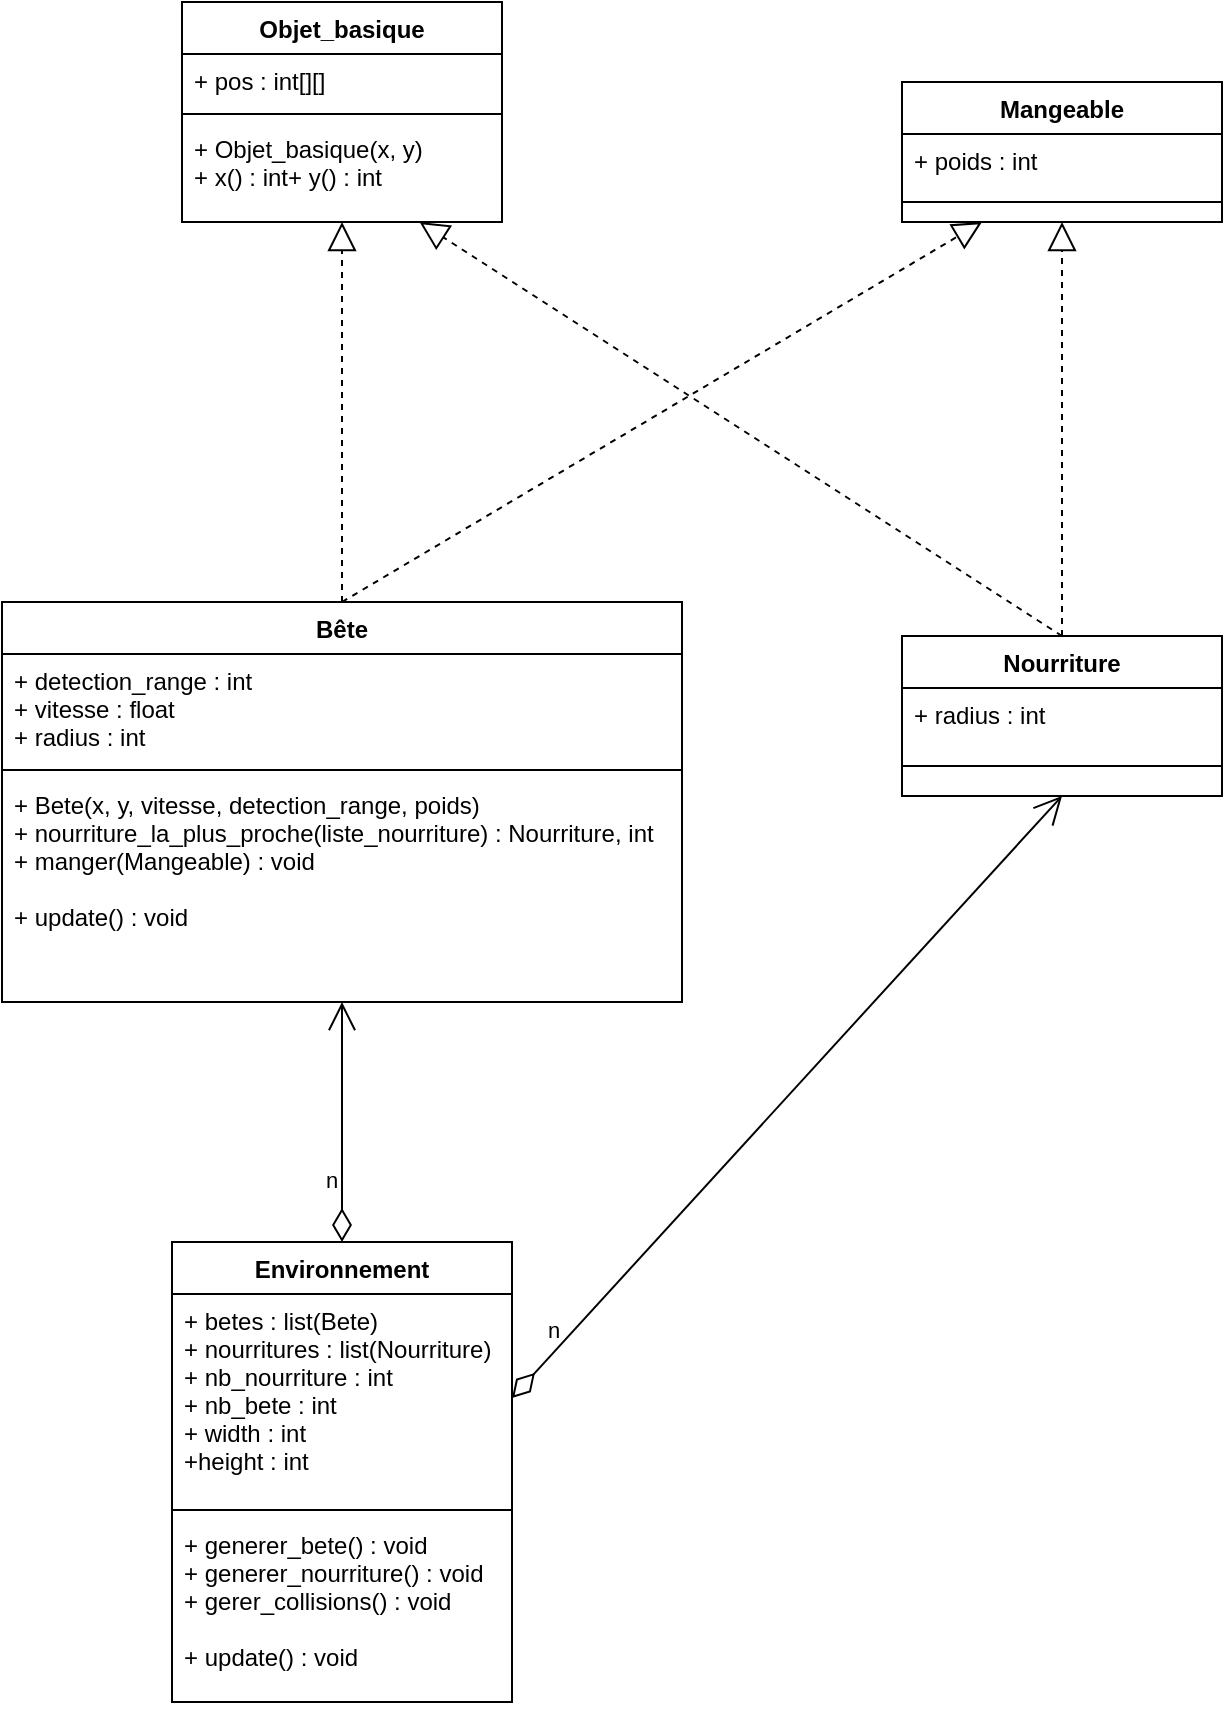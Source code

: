 <mxfile version="18.0.7" type="device"><diagram id="fMMNmJeQakRJYkzDXKGy" name="Page-1"><mxGraphModel dx="1337" dy="664" grid="1" gridSize="10" guides="1" tooltips="1" connect="1" arrows="1" fold="1" page="1" pageScale="1" pageWidth="827" pageHeight="1169" math="0" shadow="0"><root><mxCell id="0"/><mxCell id="1" parent="0"/><mxCell id="RNiCI-s8o_Sw3AR8RKVV-4" value="Bête" style="swimlane;fontStyle=1;align=center;verticalAlign=top;childLayout=stackLayout;horizontal=1;startSize=26;horizontalStack=0;resizeParent=1;resizeParentMax=0;resizeLast=0;collapsible=1;marginBottom=0;" vertex="1" parent="1"><mxGeometry x="70" y="310" width="340" height="200" as="geometry"/></mxCell><mxCell id="RNiCI-s8o_Sw3AR8RKVV-5" value="+ detection_range : int&#xA;+ vitesse : float&#xA;+ radius : int&#xA;&#xA;" style="text;strokeColor=none;fillColor=none;align=left;verticalAlign=top;spacingLeft=4;spacingRight=4;overflow=hidden;rotatable=0;points=[[0,0.5],[1,0.5]];portConstraint=eastwest;" vertex="1" parent="RNiCI-s8o_Sw3AR8RKVV-4"><mxGeometry y="26" width="340" height="54" as="geometry"/></mxCell><mxCell id="RNiCI-s8o_Sw3AR8RKVV-6" value="" style="line;strokeWidth=1;fillColor=none;align=left;verticalAlign=middle;spacingTop=-1;spacingLeft=3;spacingRight=3;rotatable=0;labelPosition=right;points=[];portConstraint=eastwest;" vertex="1" parent="RNiCI-s8o_Sw3AR8RKVV-4"><mxGeometry y="80" width="340" height="8" as="geometry"/></mxCell><mxCell id="RNiCI-s8o_Sw3AR8RKVV-7" value="+ Bete(x, y, vitesse, detection_range, poids)&#xA;+ nourriture_la_plus_proche(liste_nourriture) : Nourriture, int&#xA;+ manger(Mangeable) : void&#xA;&#xA;+ update() : void&#xA;" style="text;strokeColor=none;fillColor=none;align=left;verticalAlign=top;spacingLeft=4;spacingRight=4;overflow=hidden;rotatable=0;points=[[0,0.5],[1,0.5]];portConstraint=eastwest;" vertex="1" parent="RNiCI-s8o_Sw3AR8RKVV-4"><mxGeometry y="88" width="340" height="112" as="geometry"/></mxCell><mxCell id="RNiCI-s8o_Sw3AR8RKVV-8" value="Objet_basique" style="swimlane;fontStyle=1;align=center;verticalAlign=top;childLayout=stackLayout;horizontal=1;startSize=26;horizontalStack=0;resizeParent=1;resizeParentMax=0;resizeLast=0;collapsible=1;marginBottom=0;" vertex="1" parent="1"><mxGeometry x="160" y="10" width="160" height="110" as="geometry"/></mxCell><mxCell id="RNiCI-s8o_Sw3AR8RKVV-9" value="+ pos : int[][]" style="text;strokeColor=none;fillColor=none;align=left;verticalAlign=top;spacingLeft=4;spacingRight=4;overflow=hidden;rotatable=0;points=[[0,0.5],[1,0.5]];portConstraint=eastwest;" vertex="1" parent="RNiCI-s8o_Sw3AR8RKVV-8"><mxGeometry y="26" width="160" height="26" as="geometry"/></mxCell><mxCell id="RNiCI-s8o_Sw3AR8RKVV-10" value="" style="line;strokeWidth=1;fillColor=none;align=left;verticalAlign=middle;spacingTop=-1;spacingLeft=3;spacingRight=3;rotatable=0;labelPosition=right;points=[];portConstraint=eastwest;" vertex="1" parent="RNiCI-s8o_Sw3AR8RKVV-8"><mxGeometry y="52" width="160" height="8" as="geometry"/></mxCell><mxCell id="RNiCI-s8o_Sw3AR8RKVV-11" value="+ Objet_basique(x, y)&#xA;+ x() : int+ y() : int&#xA;" style="text;strokeColor=none;fillColor=none;align=left;verticalAlign=top;spacingLeft=4;spacingRight=4;overflow=hidden;rotatable=0;points=[[0,0.5],[1,0.5]];portConstraint=eastwest;" vertex="1" parent="RNiCI-s8o_Sw3AR8RKVV-8"><mxGeometry y="60" width="160" height="50" as="geometry"/></mxCell><mxCell id="RNiCI-s8o_Sw3AR8RKVV-12" value="" style="endArrow=block;dashed=1;endFill=0;endSize=12;html=1;rounded=0;exitX=0.5;exitY=0;exitDx=0;exitDy=0;" edge="1" parent="1" source="RNiCI-s8o_Sw3AR8RKVV-4" target="RNiCI-s8o_Sw3AR8RKVV-11"><mxGeometry width="160" relative="1" as="geometry"><mxPoint x="330" y="350" as="sourcePoint"/><mxPoint x="470" y="160" as="targetPoint"/></mxGeometry></mxCell><mxCell id="RNiCI-s8o_Sw3AR8RKVV-13" value="Mangeable" style="swimlane;fontStyle=1;align=center;verticalAlign=top;childLayout=stackLayout;horizontal=1;startSize=26;horizontalStack=0;resizeParent=1;resizeParentMax=0;resizeLast=0;collapsible=1;marginBottom=0;" vertex="1" parent="1"><mxGeometry x="520" y="50" width="160" height="70" as="geometry"/></mxCell><mxCell id="RNiCI-s8o_Sw3AR8RKVV-14" value="+ poids : int" style="text;strokeColor=none;fillColor=none;align=left;verticalAlign=top;spacingLeft=4;spacingRight=4;overflow=hidden;rotatable=0;points=[[0,0.5],[1,0.5]];portConstraint=eastwest;" vertex="1" parent="RNiCI-s8o_Sw3AR8RKVV-13"><mxGeometry y="26" width="160" height="24" as="geometry"/></mxCell><mxCell id="RNiCI-s8o_Sw3AR8RKVV-15" value="" style="line;strokeWidth=1;fillColor=none;align=left;verticalAlign=middle;spacingTop=-1;spacingLeft=3;spacingRight=3;rotatable=0;labelPosition=right;points=[];portConstraint=eastwest;" vertex="1" parent="RNiCI-s8o_Sw3AR8RKVV-13"><mxGeometry y="50" width="160" height="20" as="geometry"/></mxCell><mxCell id="RNiCI-s8o_Sw3AR8RKVV-18" value="Nourriture" style="swimlane;fontStyle=1;align=center;verticalAlign=top;childLayout=stackLayout;horizontal=1;startSize=26;horizontalStack=0;resizeParent=1;resizeParentMax=0;resizeLast=0;collapsible=1;marginBottom=0;" vertex="1" parent="1"><mxGeometry x="520" y="327" width="160" height="80" as="geometry"/></mxCell><mxCell id="RNiCI-s8o_Sw3AR8RKVV-19" value="+ radius : int" style="text;strokeColor=none;fillColor=none;align=left;verticalAlign=top;spacingLeft=4;spacingRight=4;overflow=hidden;rotatable=0;points=[[0,0.5],[1,0.5]];portConstraint=eastwest;" vertex="1" parent="RNiCI-s8o_Sw3AR8RKVV-18"><mxGeometry y="26" width="160" height="24" as="geometry"/></mxCell><mxCell id="RNiCI-s8o_Sw3AR8RKVV-20" value="" style="line;strokeWidth=1;fillColor=none;align=left;verticalAlign=middle;spacingTop=-1;spacingLeft=3;spacingRight=3;rotatable=0;labelPosition=right;points=[];portConstraint=eastwest;" vertex="1" parent="RNiCI-s8o_Sw3AR8RKVV-18"><mxGeometry y="50" width="160" height="30" as="geometry"/></mxCell><mxCell id="RNiCI-s8o_Sw3AR8RKVV-22" value="" style="endArrow=block;dashed=1;endFill=0;endSize=12;html=1;rounded=0;exitX=0.5;exitY=0;exitDx=0;exitDy=0;" edge="1" parent="1" source="RNiCI-s8o_Sw3AR8RKVV-18" target="RNiCI-s8o_Sw3AR8RKVV-11"><mxGeometry width="160" relative="1" as="geometry"><mxPoint x="330" y="370" as="sourcePoint"/><mxPoint x="490" y="370" as="targetPoint"/></mxGeometry></mxCell><mxCell id="RNiCI-s8o_Sw3AR8RKVV-23" value="" style="endArrow=block;dashed=1;endFill=0;endSize=12;html=1;rounded=0;entryX=0.5;entryY=1;entryDx=0;entryDy=0;exitX=0.5;exitY=0;exitDx=0;exitDy=0;" edge="1" parent="1" source="RNiCI-s8o_Sw3AR8RKVV-18" target="RNiCI-s8o_Sw3AR8RKVV-13"><mxGeometry width="160" relative="1" as="geometry"><mxPoint x="330" y="370" as="sourcePoint"/><mxPoint x="490" y="370" as="targetPoint"/></mxGeometry></mxCell><mxCell id="RNiCI-s8o_Sw3AR8RKVV-24" value="" style="endArrow=block;dashed=1;endFill=0;endSize=12;html=1;rounded=0;entryX=0.25;entryY=1;entryDx=0;entryDy=0;exitX=0.5;exitY=0;exitDx=0;exitDy=0;" edge="1" parent="1" source="RNiCI-s8o_Sw3AR8RKVV-4" target="RNiCI-s8o_Sw3AR8RKVV-13"><mxGeometry width="160" relative="1" as="geometry"><mxPoint x="330" y="370" as="sourcePoint"/><mxPoint x="490" y="370" as="targetPoint"/></mxGeometry></mxCell><mxCell id="RNiCI-s8o_Sw3AR8RKVV-25" value="Environnement" style="swimlane;fontStyle=1;align=center;verticalAlign=top;childLayout=stackLayout;horizontal=1;startSize=26;horizontalStack=0;resizeParent=1;resizeParentMax=0;resizeLast=0;collapsible=1;marginBottom=0;" vertex="1" parent="1"><mxGeometry x="155" y="630" width="170" height="230" as="geometry"/></mxCell><mxCell id="RNiCI-s8o_Sw3AR8RKVV-26" value="+ betes : list(Bete)&#xA;+ nourritures : list(Nourriture)&#xA;+ nb_nourriture : int&#xA;+ nb_bete : int&#xA;+ width : int&#xA;+height : int&#xA;" style="text;strokeColor=none;fillColor=none;align=left;verticalAlign=top;spacingLeft=4;spacingRight=4;overflow=hidden;rotatable=0;points=[[0,0.5],[1,0.5]];portConstraint=eastwest;" vertex="1" parent="RNiCI-s8o_Sw3AR8RKVV-25"><mxGeometry y="26" width="170" height="104" as="geometry"/></mxCell><mxCell id="RNiCI-s8o_Sw3AR8RKVV-27" value="" style="line;strokeWidth=1;fillColor=none;align=left;verticalAlign=middle;spacingTop=-1;spacingLeft=3;spacingRight=3;rotatable=0;labelPosition=right;points=[];portConstraint=eastwest;" vertex="1" parent="RNiCI-s8o_Sw3AR8RKVV-25"><mxGeometry y="130" width="170" height="8" as="geometry"/></mxCell><mxCell id="RNiCI-s8o_Sw3AR8RKVV-28" value="+ generer_bete() : void&#xA;+ generer_nourriture() : void&#xA;+ gerer_collisions() : void&#xA;&#xA;+ update() : void&#xA;" style="text;strokeColor=none;fillColor=none;align=left;verticalAlign=top;spacingLeft=4;spacingRight=4;overflow=hidden;rotatable=0;points=[[0,0.5],[1,0.5]];portConstraint=eastwest;" vertex="1" parent="RNiCI-s8o_Sw3AR8RKVV-25"><mxGeometry y="138" width="170" height="92" as="geometry"/></mxCell><mxCell id="RNiCI-s8o_Sw3AR8RKVV-31" value="n" style="endArrow=open;html=1;endSize=12;startArrow=diamondThin;startSize=14;startFill=0;align=left;verticalAlign=bottom;rounded=0;exitX=0.5;exitY=0;exitDx=0;exitDy=0;entryX=0.5;entryY=1;entryDx=0;entryDy=0;" edge="1" parent="1" source="RNiCI-s8o_Sw3AR8RKVV-25" target="RNiCI-s8o_Sw3AR8RKVV-4"><mxGeometry x="-0.623" y="10" relative="1" as="geometry"><mxPoint x="260" y="470" as="sourcePoint"/><mxPoint x="420" y="470" as="targetPoint"/><mxPoint as="offset"/></mxGeometry></mxCell><mxCell id="RNiCI-s8o_Sw3AR8RKVV-32" value="n" style="endArrow=open;html=1;endSize=12;startArrow=diamondThin;startSize=14;startFill=0;align=left;verticalAlign=bottom;rounded=0;exitX=1;exitY=0.5;exitDx=0;exitDy=0;entryX=0.5;entryY=1;entryDx=0;entryDy=0;" edge="1" parent="1" source="RNiCI-s8o_Sw3AR8RKVV-26" target="RNiCI-s8o_Sw3AR8RKVV-18"><mxGeometry x="-0.857" y="5" relative="1" as="geometry"><mxPoint x="560" y="530" as="sourcePoint"/><mxPoint x="560" y="424" as="targetPoint"/><mxPoint as="offset"/></mxGeometry></mxCell></root></mxGraphModel></diagram></mxfile>